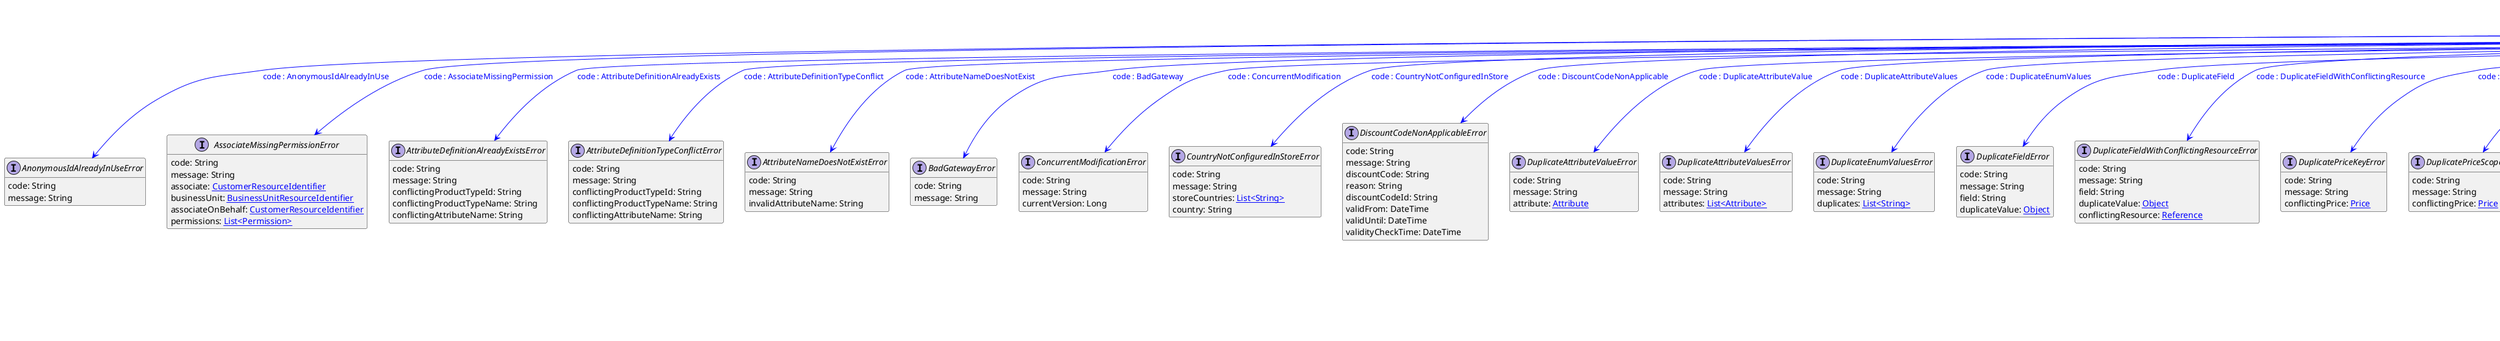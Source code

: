 @startuml

hide empty fields
hide empty methods
legend
|= |= line |
|<back:black>   </back>| inheritance |
|<back:green>   </back>| property reference |
|<back:blue>   </back>| discriminated class |
endlegend
interface ErrorObject [[ErrorObject.svg]]  {
    code: String
    message: String
}


interface AnonymousIdAlreadyInUseError [[AnonymousIdAlreadyInUseError.svg]]  {
    code: String
    message: String
}
interface AssociateMissingPermissionError [[AssociateMissingPermissionError.svg]]  {
    code: String
    message: String
    associate: [[CustomerResourceIdentifier.svg CustomerResourceIdentifier]]
    businessUnit: [[BusinessUnitResourceIdentifier.svg BusinessUnitResourceIdentifier]]
    associateOnBehalf: [[CustomerResourceIdentifier.svg CustomerResourceIdentifier]]
    permissions: [[Permission.svg List<Permission>]]
}
interface AttributeDefinitionAlreadyExistsError [[AttributeDefinitionAlreadyExistsError.svg]]  {
    code: String
    message: String
    conflictingProductTypeId: String
    conflictingProductTypeName: String
    conflictingAttributeName: String
}
interface AttributeDefinitionTypeConflictError [[AttributeDefinitionTypeConflictError.svg]]  {
    code: String
    message: String
    conflictingProductTypeId: String
    conflictingProductTypeName: String
    conflictingAttributeName: String
}
interface AttributeNameDoesNotExistError [[AttributeNameDoesNotExistError.svg]]  {
    code: String
    message: String
    invalidAttributeName: String
}
interface BadGatewayError [[BadGatewayError.svg]]  {
    code: String
    message: String
}
interface ConcurrentModificationError [[ConcurrentModificationError.svg]]  {
    code: String
    message: String
    currentVersion: Long
}
interface CountryNotConfiguredInStoreError [[CountryNotConfiguredInStoreError.svg]]  {
    code: String
    message: String
    storeCountries: [[String.svg List<String>]]
    country: String
}
interface DiscountCodeNonApplicableError [[DiscountCodeNonApplicableError.svg]]  {
    code: String
    message: String
    discountCode: String
    reason: String
    discountCodeId: String
    validFrom: DateTime
    validUntil: DateTime
    validityCheckTime: DateTime
}
interface DuplicateAttributeValueError [[DuplicateAttributeValueError.svg]]  {
    code: String
    message: String
    attribute: [[Attribute.svg Attribute]]
}
interface DuplicateAttributeValuesError [[DuplicateAttributeValuesError.svg]]  {
    code: String
    message: String
    attributes: [[Attribute.svg List<Attribute>]]
}
interface DuplicateEnumValuesError [[DuplicateEnumValuesError.svg]]  {
    code: String
    message: String
    duplicates: [[String.svg List<String>]]
}
interface DuplicateFieldError [[DuplicateFieldError.svg]]  {
    code: String
    message: String
    field: String
    duplicateValue: [[Object.svg Object]]
}
interface DuplicateFieldWithConflictingResourceError [[DuplicateFieldWithConflictingResourceError.svg]]  {
    code: String
    message: String
    field: String
    duplicateValue: [[Object.svg Object]]
    conflictingResource: [[Reference.svg Reference]]
}
interface DuplicatePriceKeyError [[DuplicatePriceKeyError.svg]]  {
    code: String
    message: String
    conflictingPrice: [[Price.svg Price]]
}
interface DuplicatePriceScopeError [[DuplicatePriceScopeError.svg]]  {
    code: String
    message: String
    conflictingPrice: [[Price.svg Price]]
}
interface DuplicateStandalonePriceScopeError [[DuplicateStandalonePriceScopeError.svg]]  {
    code: String
    message: String
    conflictingStandalonePrice: [[StandalonePriceReference.svg StandalonePriceReference]]
    sku: String
    currency: String
    country: String
    customerGroup: [[CustomerGroupResourceIdentifier.svg CustomerGroupResourceIdentifier]]
    channel: [[ChannelResourceIdentifier.svg ChannelResourceIdentifier]]
    validFrom: DateTime
    validUntil: DateTime
}
interface DuplicateVariantValuesError [[DuplicateVariantValuesError.svg]]  {
    code: String
    message: String
    variantValues: [[VariantValues.svg VariantValues]]
}
interface EditPreviewFailedError [[EditPreviewFailedError.svg]]  {
    code: String
    message: String
    result: [[OrderEditPreviewFailure.svg OrderEditPreviewFailure]]
}
interface EnumKeyAlreadyExistsError [[EnumKeyAlreadyExistsError.svg]]  {
    code: String
    message: String
    conflictingEnumKey: String
    conflictingAttributeName: String
}
interface EnumKeyDoesNotExistError [[EnumKeyDoesNotExistError.svg]]  {
    code: String
    message: String
    conflictingEnumKey: String
    conflictingAttributeName: String
}
interface EnumValueIsUsedError [[EnumValueIsUsedError.svg]]  {
    code: String
    message: String
}
interface EnumValuesMustMatchError [[EnumValuesMustMatchError.svg]]  {
    code: String
    message: String
}
interface ExtensionBadResponseError [[ExtensionBadResponseError.svg]]  {
    code: String
    message: String
    localizedMessage: [[LocalizedString.svg LocalizedString]]
    extensionExtraInfo: [[Object.svg Object]]
    extensionErrors: [[ExtensionError.svg List<ExtensionError>]]
    extensionBody: String
    extensionStatusCode: Integer
    extensionId: String
    extensionKey: String
}
interface ExtensionNoResponseError [[ExtensionNoResponseError.svg]]  {
    code: String
    message: String
    extensionId: String
    extensionKey: String
}
interface ExtensionPredicateEvaluationFailedError [[ExtensionPredicateEvaluationFailedError.svg]]  {
    code: String
    message: String
    errorByExtension: [[ErrorByExtension.svg ErrorByExtension]]
}
interface ExtensionUpdateActionsFailedError [[ExtensionUpdateActionsFailedError.svg]]  {
    code: String
    message: String
    localizedMessage: [[LocalizedString.svg LocalizedString]]
    extensionExtraInfo: [[Object.svg Object]]
    extensionErrors: [[ExtensionError.svg List<ExtensionError>]]
}
interface ExternalOAuthFailedError [[ExternalOAuthFailedError.svg]]  {
    code: String
    message: String
}
interface FeatureRemovedError [[FeatureRemovedError.svg]]  {
    code: String
    message: String
}
interface GeneralError [[GeneralError.svg]]  {
    code: String
    message: String
}
interface InsufficientScopeError [[InsufficientScopeError.svg]]  {
    code: String
    message: String
}
interface InternalConstraintViolatedError [[InternalConstraintViolatedError.svg]]  {
    code: String
    message: String
}
interface InvalidCredentialsError [[InvalidCredentialsError.svg]]  {
    code: String
    message: String
}
interface InvalidCurrentPasswordError [[InvalidCurrentPasswordError.svg]]  {
    code: String
    message: String
}
interface InvalidFieldError [[InvalidFieldError.svg]]  {
    code: String
    message: String
    field: String
    invalidValue: [[Object.svg Object]]
    allowedValues: [[Object.svg List<Object>]]
}
interface InvalidInputError [[InvalidInputError.svg]]  {
    code: String
    message: String
}
interface InvalidItemShippingDetailsError [[InvalidItemShippingDetailsError.svg]]  {
    code: String
    message: String
    subject: String
    itemId: String
}
interface InvalidJsonInputError [[InvalidJsonInputError.svg]]  {
    code: String
    message: String
    detailedErrorMessage: String
}
interface InvalidOperationError [[InvalidOperationError.svg]]  {
    code: String
    message: String
}
interface InvalidSubjectError [[InvalidSubjectError.svg]]  {
    code: String
    message: String
}
interface InvalidTokenError [[InvalidTokenError.svg]]  {
    code: String
    message: String
}
interface LanguageUsedInStoresError [[LanguageUsedInStoresError.svg]]  {
    code: String
    message: String
}
interface MatchingPriceNotFoundError [[MatchingPriceNotFoundError.svg]]  {
    code: String
    message: String
    productId: String
    variantId: Integer
    currency: String
    country: String
    customerGroup: [[CustomerGroupReference.svg CustomerGroupReference]]
    channel: [[ChannelReference.svg ChannelReference]]
}
interface MaxResourceLimitExceededError [[MaxResourceLimitExceededError.svg]]  {
    code: String
    message: String
    exceededResource: [[ReferenceTypeId.svg ReferenceTypeId]]
}
interface MissingRoleOnChannelError [[MissingRoleOnChannelError.svg]]  {
    code: String
    message: String
    channel: [[ChannelResourceIdentifier.svg ChannelResourceIdentifier]]
    missingRole: [[ChannelRoleEnum.svg ChannelRoleEnum]]
}
interface MissingTaxRateForCountryError [[MissingTaxRateForCountryError.svg]]  {
    code: String
    message: String
    taxCategoryId: String
    country: String
    state: String
}
interface MoneyOverflowError [[MoneyOverflowError.svg]]  {
    code: String
    message: String
}
interface NoMatchingProductDiscountFoundError [[NoMatchingProductDiscountFoundError.svg]]  {
    code: String
    message: String
}
interface NotEnabledError [[NotEnabledError.svg]]  {
    code: String
    message: String
}
interface ObjectNotFoundError [[ObjectNotFoundError.svg]]  {
    code: String
    message: String
}
interface OutOfStockError [[OutOfStockError.svg]]  {
    code: String
    message: String
    lineItems: [[String.svg List<String>]]
    skus: [[String.svg List<String>]]
}
interface OverCapacityError [[OverCapacityError.svg]]  {
    code: String
    message: String
}
interface OverlappingStandalonePriceValidityError [[OverlappingStandalonePriceValidityError.svg]]  {
    code: String
    message: String
    conflictingStandalonePrice: [[StandalonePriceReference.svg StandalonePriceReference]]
    sku: String
    currency: String
    country: String
    customerGroup: [[CustomerGroupResourceIdentifier.svg CustomerGroupResourceIdentifier]]
    channel: [[ChannelResourceIdentifier.svg ChannelResourceIdentifier]]
    validFrom: DateTime
    validUntil: DateTime
    conflictingValidFrom: DateTime
    conflictingValidUntil: DateTime
}
interface PendingOperationError [[PendingOperationError.svg]]  {
    code: String
    message: String
}
interface PriceChangedError [[PriceChangedError.svg]]  {
    code: String
    message: String
    lineItems: [[String.svg List<String>]]
    shipping: Boolean
}
interface ProductAssignmentMissingError [[ProductAssignmentMissingError.svg]]  {
    code: String
    message: String
    product: [[ProductReference.svg ProductReference]]
}
interface ProductPresentWithDifferentVariantSelectionError [[ProductPresentWithDifferentVariantSelectionError.svg]]  {
    code: String
    message: String
    product: [[ProductReference.svg ProductReference]]
    existingVariantSelection: [[ProductVariantSelection.svg ProductVariantSelection]]
}
interface ProjectNotConfiguredForLanguagesError [[ProjectNotConfiguredForLanguagesError.svg]]  {
    code: String
    message: String
    languages: [[String.svg List<String>]]
}
interface QueryComplexityLimitExceededError [[QueryComplexityLimitExceededError.svg]]  {
    code: String
    message: String
}
interface QueryTimedOutError [[QueryTimedOutError.svg]]  {
    code: String
    message: String
}
interface ReferenceExistsError [[ReferenceExistsError.svg]]  {
    code: String
    message: String
    referencedBy: [[ReferenceTypeId.svg ReferenceTypeId]]
}
interface ReferencedResourceNotFoundError [[ReferencedResourceNotFoundError.svg]]  {
    code: String
    message: String
    typeId: [[ReferenceTypeId.svg ReferenceTypeId]]
    id: String
    key: String
}
interface RequiredFieldError [[RequiredFieldError.svg]]  {
    code: String
    message: String
    field: String
}
interface ResourceNotFoundError [[ResourceNotFoundError.svg]]  {
    code: String
    message: String
}
interface ResourceSizeLimitExceededError [[ResourceSizeLimitExceededError.svg]]  {
    code: String
    message: String
}
interface SearchDeactivatedError [[SearchDeactivatedError.svg]]  {
    code: String
    message: String
}
interface SearchExecutionFailureError [[SearchExecutionFailureError.svg]]  {
    code: String
    message: String
}
interface SearchFacetPathNotFoundError [[SearchFacetPathNotFoundError.svg]]  {
    code: String
    message: String
}
interface SearchIndexingInProgressError [[SearchIndexingInProgressError.svg]]  {
    code: String
    message: String
}
interface SemanticErrorError [[SemanticErrorError.svg]]  {
    code: String
    message: String
}
interface ShippingMethodDoesNotMatchCartError [[ShippingMethodDoesNotMatchCartError.svg]]  {
    code: String
    message: String
}
interface SyntaxErrorError [[SyntaxErrorError.svg]]  {
    code: String
    message: String
}
interface AuthErrorResponse [[AuthErrorResponse.svg]]  {
    statusCode: Integer
    message: String
    errors: [[ErrorObject.svg List<ErrorObject>]]
    error: String
    error_description: String
}
interface OrderEditPreviewFailure [[OrderEditPreviewFailure.svg]]  {
    type: String
    errors: [[ErrorObject.svg List<ErrorObject>]]
}
interface ErrorResponse [[ErrorResponse.svg]]  {
    statusCode: Integer
    message: String
    errors: [[ErrorObject.svg List<ErrorObject>]]
}
ErrorObject --> AnonymousIdAlreadyInUseError #blue;text:blue : "code : AnonymousIdAlreadyInUse"
ErrorObject --> AssociateMissingPermissionError #blue;text:blue : "code : AssociateMissingPermission"
ErrorObject --> AttributeDefinitionAlreadyExistsError #blue;text:blue : "code : AttributeDefinitionAlreadyExists"
ErrorObject --> AttributeDefinitionTypeConflictError #blue;text:blue : "code : AttributeDefinitionTypeConflict"
ErrorObject --> AttributeNameDoesNotExistError #blue;text:blue : "code : AttributeNameDoesNotExist"
ErrorObject --> BadGatewayError #blue;text:blue : "code : BadGateway"
ErrorObject --> ConcurrentModificationError #blue;text:blue : "code : ConcurrentModification"
ErrorObject --> CountryNotConfiguredInStoreError #blue;text:blue : "code : CountryNotConfiguredInStore"
ErrorObject --> DiscountCodeNonApplicableError #blue;text:blue : "code : DiscountCodeNonApplicable"
ErrorObject --> DuplicateAttributeValueError #blue;text:blue : "code : DuplicateAttributeValue"
ErrorObject --> DuplicateAttributeValuesError #blue;text:blue : "code : DuplicateAttributeValues"
ErrorObject --> DuplicateEnumValuesError #blue;text:blue : "code : DuplicateEnumValues"
ErrorObject --> DuplicateFieldError #blue;text:blue : "code : DuplicateField"
ErrorObject --> DuplicateFieldWithConflictingResourceError #blue;text:blue : "code : DuplicateFieldWithConflictingResource"
ErrorObject --> DuplicatePriceKeyError #blue;text:blue : "code : DuplicatePriceKey"
ErrorObject --> DuplicatePriceScopeError #blue;text:blue : "code : DuplicatePriceScope"
ErrorObject --> DuplicateStandalonePriceScopeError #blue;text:blue : "code : DuplicateStandalonePriceScope"
ErrorObject --> DuplicateVariantValuesError #blue;text:blue : "code : DuplicateVariantValues"
ErrorObject --> EditPreviewFailedError #blue;text:blue : "code : EditPreviewFailed"
ErrorObject --> EnumKeyAlreadyExistsError #blue;text:blue : "code : EnumKeyAlreadyExists"
ErrorObject --> EnumKeyDoesNotExistError #blue;text:blue : "code : EnumKeyDoesNotExist"
ErrorObject --> EnumValueIsUsedError #blue;text:blue : "code : EnumValueIsUsed"
ErrorObject --> EnumValuesMustMatchError #blue;text:blue : "code : EnumValuesMustMatch"
ErrorObject --> ExtensionBadResponseError #blue;text:blue : "code : ExtensionBadResponse"
ErrorObject --> ExtensionNoResponseError #blue;text:blue : "code : ExtensionNoResponse"
ErrorObject --> ExtensionPredicateEvaluationFailedError #blue;text:blue : "code : ExtensionPredicateEvaluationFailed"
ErrorObject --> ExtensionUpdateActionsFailedError #blue;text:blue : "code : ExtensionUpdateActionsFailed"
ErrorObject --> ExternalOAuthFailedError #blue;text:blue : "code : ExternalOAuthFailed"
ErrorObject --> FeatureRemovedError #blue;text:blue : "code : FeatureRemoved"
ErrorObject --> GeneralError #blue;text:blue : "code : General"
ErrorObject --> InsufficientScopeError #blue;text:blue : "code : insufficient_scope"
ErrorObject --> InternalConstraintViolatedError #blue;text:blue : "code : InternalConstraintViolated"
ErrorObject --> InvalidCredentialsError #blue;text:blue : "code : InvalidCredentials"
ErrorObject --> InvalidCurrentPasswordError #blue;text:blue : "code : InvalidCurrentPassword"
ErrorObject --> InvalidFieldError #blue;text:blue : "code : InvalidField"
ErrorObject --> InvalidInputError #blue;text:blue : "code : InvalidInput"
ErrorObject --> InvalidItemShippingDetailsError #blue;text:blue : "code : InvalidItemShippingDetails"
ErrorObject --> InvalidJsonInputError #blue;text:blue : "code : InvalidJsonInput"
ErrorObject --> InvalidOperationError #blue;text:blue : "code : InvalidOperation"
ErrorObject --> InvalidSubjectError #blue;text:blue : "code : InvalidSubject"
ErrorObject --> InvalidTokenError #blue;text:blue : "code : invalid_token"
ErrorObject --> LanguageUsedInStoresError #blue;text:blue : "code : LanguageUsedInStores"
ErrorObject --> MatchingPriceNotFoundError #blue;text:blue : "code : MatchingPriceNotFound"
ErrorObject --> MaxResourceLimitExceededError #blue;text:blue : "code : MaxResourceLimitExceeded"
ErrorObject --> MissingRoleOnChannelError #blue;text:blue : "code : MissingRoleOnChannel"
ErrorObject --> MissingTaxRateForCountryError #blue;text:blue : "code : MissingTaxRateForCountry"
ErrorObject --> MoneyOverflowError #blue;text:blue : "code : MoneyOverflow"
ErrorObject --> NoMatchingProductDiscountFoundError #blue;text:blue : "code : NoMatchingProductDiscountFound"
ErrorObject --> NotEnabledError #blue;text:blue : "code : NotEnabled"
ErrorObject --> ObjectNotFoundError #blue;text:blue : "code : ObjectNotFound"
ErrorObject --> OutOfStockError #blue;text:blue : "code : OutOfStock"
ErrorObject --> OverCapacityError #blue;text:blue : "code : OverCapacity"
ErrorObject --> OverlappingStandalonePriceValidityError #blue;text:blue : "code : OverlappingStandalonePriceValidity"
ErrorObject --> PendingOperationError #blue;text:blue : "code : PendingOperation"
ErrorObject --> PriceChangedError #blue;text:blue : "code : PriceChanged"
ErrorObject --> ProductAssignmentMissingError #blue;text:blue : "code : ProductAssignmentMissing"
ErrorObject --> ProductPresentWithDifferentVariantSelectionError #blue;text:blue : "code : ProductPresentWithDifferentVariantSelection"
ErrorObject --> ProjectNotConfiguredForLanguagesError #blue;text:blue : "code : ProjectNotConfiguredForLanguages"
ErrorObject --> QueryComplexityLimitExceededError #blue;text:blue : "code : QueryComplexityLimitExceeded"
ErrorObject --> QueryTimedOutError #blue;text:blue : "code : QueryTimedOut"
ErrorObject --> ReferenceExistsError #blue;text:blue : "code : ReferenceExists"
ErrorObject --> ReferencedResourceNotFoundError #blue;text:blue : "code : ReferencedResourceNotFound"
ErrorObject --> RequiredFieldError #blue;text:blue : "code : RequiredField"
ErrorObject --> ResourceNotFoundError #blue;text:blue : "code : ResourceNotFound"
ErrorObject --> ResourceSizeLimitExceededError #blue;text:blue : "code : ResourceSizeLimitExceeded"
ErrorObject --> SearchDeactivatedError #blue;text:blue : "code : SearchDeactivated"
ErrorObject --> SearchExecutionFailureError #blue;text:blue : "code : SearchExecutionFailure"
ErrorObject --> SearchFacetPathNotFoundError #blue;text:blue : "code : SearchFacetPathNotFound"
ErrorObject --> SearchIndexingInProgressError #blue;text:blue : "code : SearchIndexingInProgress"
ErrorObject --> SemanticErrorError #blue;text:blue : "code : SemanticError"
ErrorObject --> ShippingMethodDoesNotMatchCartError #blue;text:blue : "code : ShippingMethodDoesNotMatchCart"
ErrorObject --> SyntaxErrorError #blue;text:blue : "code : SyntaxError"
ErrorObject --> AuthErrorResponse #green;text:green : "errors"
ErrorObject --> OrderEditPreviewFailure #green;text:green : "errors"
ErrorObject --> OrderEditPreviewFailure #green;text:green : "errors"
ErrorObject --> ErrorResponse #green;text:green : "errors"
@enduml
